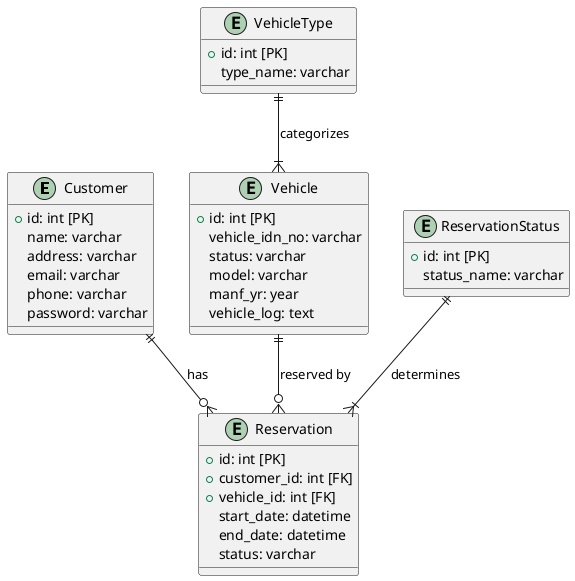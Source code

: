 @startuml

entity "Customer" as Customer {
  +id: int [PK]
  name: varchar
  address: varchar
  email: varchar
  phone: varchar
  password: varchar
}

entity "Vehicle" as Vehicle {
  +id: int [PK]
  vehicle_idn_no: varchar
  status: varchar
  model: varchar
  manf_yr: year
  vehicle_log: text
}

entity "Reservation" as Reservation {
  +id: int [PK]
  +customer_id: int [FK]
  +vehicle_id: int [FK]
  start_date: datetime
  end_date: datetime
  status: varchar
}

entity "VehicleType" as VehicleType {
  +id: int [PK]
  type_name: varchar
}

entity "ReservationStatus" as ReservationStatus {
  +id: int [PK]
  status_name: varchar
}

Customer ||--o{ Reservation : "has"
Vehicle ||--o{ Reservation : "reserved by"
VehicleType ||--|{ Vehicle : "categorizes"
ReservationStatus ||--|{ Reservation : "determines"

@enduml

